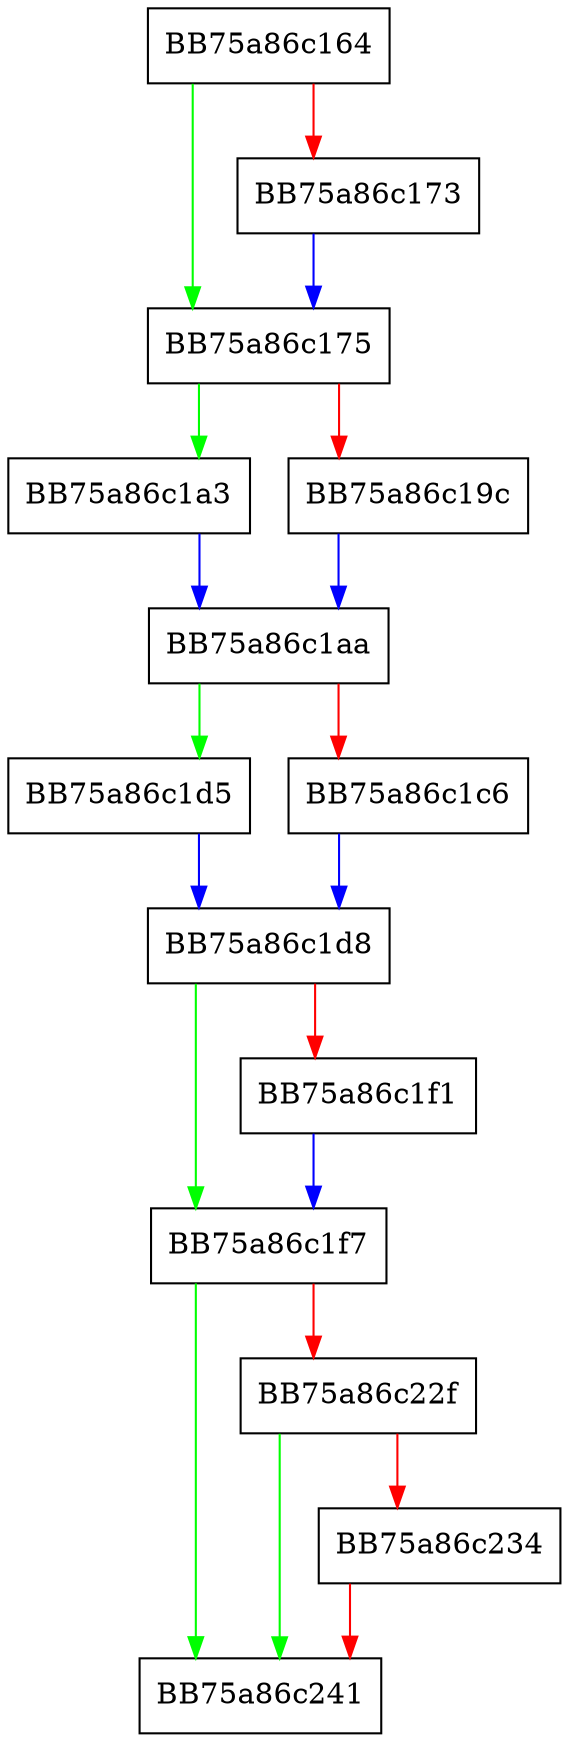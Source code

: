 digraph GetItemInfo {
  node [shape="box"];
  graph [splines=ortho];
  BB75a86c164 -> BB75a86c175 [color="green"];
  BB75a86c164 -> BB75a86c173 [color="red"];
  BB75a86c173 -> BB75a86c175 [color="blue"];
  BB75a86c175 -> BB75a86c1a3 [color="green"];
  BB75a86c175 -> BB75a86c19c [color="red"];
  BB75a86c19c -> BB75a86c1aa [color="blue"];
  BB75a86c1a3 -> BB75a86c1aa [color="blue"];
  BB75a86c1aa -> BB75a86c1d5 [color="green"];
  BB75a86c1aa -> BB75a86c1c6 [color="red"];
  BB75a86c1c6 -> BB75a86c1d8 [color="blue"];
  BB75a86c1d5 -> BB75a86c1d8 [color="blue"];
  BB75a86c1d8 -> BB75a86c1f7 [color="green"];
  BB75a86c1d8 -> BB75a86c1f1 [color="red"];
  BB75a86c1f1 -> BB75a86c1f7 [color="blue"];
  BB75a86c1f7 -> BB75a86c241 [color="green"];
  BB75a86c1f7 -> BB75a86c22f [color="red"];
  BB75a86c22f -> BB75a86c241 [color="green"];
  BB75a86c22f -> BB75a86c234 [color="red"];
  BB75a86c234 -> BB75a86c241 [color="red"];
}
